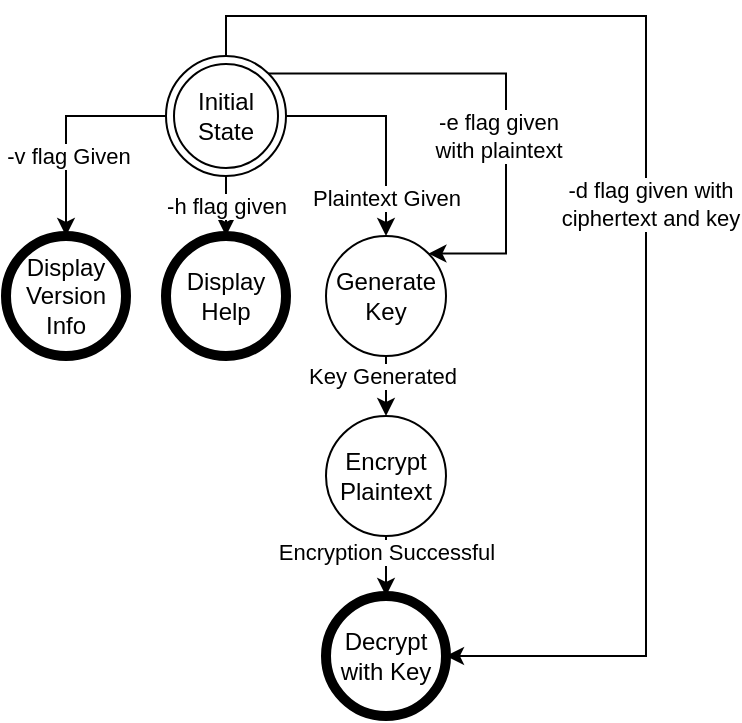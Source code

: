 <mxfile version="23.1.1" type="github">
  <diagram name="Page-1" id="T7GS9e-MAmhOvYaAIdx9">
    <mxGraphModel dx="1050" dy="566" grid="1" gridSize="10" guides="1" tooltips="1" connect="1" arrows="1" fold="1" page="1" pageScale="1" pageWidth="850" pageHeight="1100" math="0" shadow="0">
      <root>
        <mxCell id="0" />
        <mxCell id="1" parent="0" />
        <mxCell id="hBghHgQB8Flk1IXm0OA1-16" style="edgeStyle=orthogonalEdgeStyle;rounded=0;orthogonalLoop=1;jettySize=auto;html=1;exitX=0.5;exitY=1;exitDx=0;exitDy=0;entryX=0.5;entryY=0;entryDx=0;entryDy=0;" edge="1" parent="1" source="hBghHgQB8Flk1IXm0OA1-2" target="hBghHgQB8Flk1IXm0OA1-15">
          <mxGeometry relative="1" as="geometry" />
        </mxCell>
        <mxCell id="hBghHgQB8Flk1IXm0OA1-17" value="-h flag given" style="edgeLabel;html=1;align=center;verticalAlign=middle;resizable=0;points=[];" vertex="1" connectable="0" parent="hBghHgQB8Flk1IXm0OA1-16">
          <mxGeometry relative="1" as="geometry">
            <mxPoint as="offset" />
          </mxGeometry>
        </mxCell>
        <mxCell id="hBghHgQB8Flk1IXm0OA1-19" style="edgeStyle=orthogonalEdgeStyle;rounded=0;orthogonalLoop=1;jettySize=auto;html=1;exitX=0;exitY=0.5;exitDx=0;exitDy=0;entryX=0.5;entryY=0;entryDx=0;entryDy=0;" edge="1" parent="1" source="hBghHgQB8Flk1IXm0OA1-2" target="hBghHgQB8Flk1IXm0OA1-18">
          <mxGeometry relative="1" as="geometry" />
        </mxCell>
        <mxCell id="hBghHgQB8Flk1IXm0OA1-20" value="-v flag Given" style="edgeLabel;html=1;align=center;verticalAlign=middle;resizable=0;points=[];" vertex="1" connectable="0" parent="hBghHgQB8Flk1IXm0OA1-19">
          <mxGeometry x="0.273" y="1" relative="1" as="geometry">
            <mxPoint as="offset" />
          </mxGeometry>
        </mxCell>
        <mxCell id="hBghHgQB8Flk1IXm0OA1-21" style="edgeStyle=orthogonalEdgeStyle;rounded=0;orthogonalLoop=1;jettySize=auto;html=1;exitX=1;exitY=0;exitDx=0;exitDy=0;entryX=1;entryY=0;entryDx=0;entryDy=0;" edge="1" parent="1" source="hBghHgQB8Flk1IXm0OA1-2" target="hBghHgQB8Flk1IXm0OA1-3">
          <mxGeometry relative="1" as="geometry">
            <Array as="points">
              <mxPoint x="480" y="119" />
              <mxPoint x="480" y="209" />
            </Array>
          </mxGeometry>
        </mxCell>
        <mxCell id="hBghHgQB8Flk1IXm0OA1-22" value="-e flag given&lt;br&gt;with plaintext" style="edgeLabel;html=1;align=center;verticalAlign=middle;resizable=0;points=[];" vertex="1" connectable="0" parent="hBghHgQB8Flk1IXm0OA1-21">
          <mxGeometry x="0.099" y="-4" relative="1" as="geometry">
            <mxPoint y="14" as="offset" />
          </mxGeometry>
        </mxCell>
        <mxCell id="hBghHgQB8Flk1IXm0OA1-23" style="edgeStyle=orthogonalEdgeStyle;rounded=0;orthogonalLoop=1;jettySize=auto;html=1;exitX=0.5;exitY=0;exitDx=0;exitDy=0;entryX=1;entryY=0.5;entryDx=0;entryDy=0;" edge="1" parent="1" source="hBghHgQB8Flk1IXm0OA1-2" target="hBghHgQB8Flk1IXm0OA1-11">
          <mxGeometry relative="1" as="geometry">
            <Array as="points">
              <mxPoint x="340" y="90" />
              <mxPoint x="550" y="90" />
              <mxPoint x="550" y="410" />
            </Array>
          </mxGeometry>
        </mxCell>
        <mxCell id="hBghHgQB8Flk1IXm0OA1-24" value="-d flag given with &lt;br&gt;ciphertext and key" style="edgeLabel;html=1;align=center;verticalAlign=middle;resizable=0;points=[];" vertex="1" connectable="0" parent="hBghHgQB8Flk1IXm0OA1-23">
          <mxGeometry x="-0.003" y="2" relative="1" as="geometry">
            <mxPoint as="offset" />
          </mxGeometry>
        </mxCell>
        <mxCell id="hBghHgQB8Flk1IXm0OA1-2" value="Initial State" style="ellipse;shape=doubleEllipse;html=1;dashed=0;whiteSpace=wrap;aspect=fixed;" vertex="1" parent="1">
          <mxGeometry x="310" y="110" width="60" height="60" as="geometry" />
        </mxCell>
        <mxCell id="hBghHgQB8Flk1IXm0OA1-7" style="edgeStyle=orthogonalEdgeStyle;rounded=0;orthogonalLoop=1;jettySize=auto;html=1;exitX=0.5;exitY=1;exitDx=0;exitDy=0;entryX=0.5;entryY=0;entryDx=0;entryDy=0;" edge="1" parent="1" source="hBghHgQB8Flk1IXm0OA1-3" target="hBghHgQB8Flk1IXm0OA1-4">
          <mxGeometry relative="1" as="geometry" />
        </mxCell>
        <mxCell id="hBghHgQB8Flk1IXm0OA1-9" value="Key Generated" style="edgeLabel;html=1;align=center;verticalAlign=middle;resizable=0;points=[];" vertex="1" connectable="0" parent="hBghHgQB8Flk1IXm0OA1-7">
          <mxGeometry x="-0.333" y="-2" relative="1" as="geometry">
            <mxPoint as="offset" />
          </mxGeometry>
        </mxCell>
        <mxCell id="hBghHgQB8Flk1IXm0OA1-3" value="Generate Key" style="shape=ellipse;html=1;dashed=0;whiteSpace=wrap;aspect=fixed;perimeter=ellipsePerimeter;" vertex="1" parent="1">
          <mxGeometry x="390" y="200" width="60" height="60" as="geometry" />
        </mxCell>
        <mxCell id="hBghHgQB8Flk1IXm0OA1-12" style="edgeStyle=orthogonalEdgeStyle;rounded=0;orthogonalLoop=1;jettySize=auto;html=1;exitX=0.5;exitY=1;exitDx=0;exitDy=0;entryX=0.5;entryY=0;entryDx=0;entryDy=0;" edge="1" parent="1" source="hBghHgQB8Flk1IXm0OA1-4" target="hBghHgQB8Flk1IXm0OA1-11">
          <mxGeometry relative="1" as="geometry" />
        </mxCell>
        <mxCell id="hBghHgQB8Flk1IXm0OA1-13" value="Encryption Successful" style="edgeLabel;html=1;align=center;verticalAlign=middle;resizable=0;points=[];" vertex="1" connectable="0" parent="hBghHgQB8Flk1IXm0OA1-12">
          <mxGeometry x="-0.467" relative="1" as="geometry">
            <mxPoint as="offset" />
          </mxGeometry>
        </mxCell>
        <mxCell id="hBghHgQB8Flk1IXm0OA1-4" value="Encrypt Plaintext" style="shape=ellipse;html=1;dashed=0;whiteSpace=wrap;aspect=fixed;perimeter=ellipsePerimeter;" vertex="1" parent="1">
          <mxGeometry x="390" y="290" width="60" height="60" as="geometry" />
        </mxCell>
        <mxCell id="hBghHgQB8Flk1IXm0OA1-5" style="edgeStyle=orthogonalEdgeStyle;rounded=0;orthogonalLoop=1;jettySize=auto;html=1;exitX=1;exitY=0.5;exitDx=0;exitDy=0;" edge="1" parent="1" source="hBghHgQB8Flk1IXm0OA1-2" target="hBghHgQB8Flk1IXm0OA1-3">
          <mxGeometry relative="1" as="geometry">
            <mxPoint x="420" y="190" as="targetPoint" />
          </mxGeometry>
        </mxCell>
        <mxCell id="hBghHgQB8Flk1IXm0OA1-6" value="Plaintext Given" style="edgeLabel;html=1;align=center;verticalAlign=middle;resizable=0;points=[];" vertex="1" connectable="0" parent="hBghHgQB8Flk1IXm0OA1-5">
          <mxGeometry x="-0.028" relative="1" as="geometry">
            <mxPoint y="37" as="offset" />
          </mxGeometry>
        </mxCell>
        <mxCell id="hBghHgQB8Flk1IXm0OA1-11" value="Decrypt with Key" style="shape=ellipse;html=1;dashed=0;whiteSpace=wrap;aspect=fixed;strokeWidth=5;perimeter=ellipsePerimeter;" vertex="1" parent="1">
          <mxGeometry x="390" y="380" width="60" height="60" as="geometry" />
        </mxCell>
        <mxCell id="hBghHgQB8Flk1IXm0OA1-15" value="Display Help" style="shape=ellipse;html=1;dashed=0;whiteSpace=wrap;aspect=fixed;strokeWidth=5;perimeter=ellipsePerimeter;" vertex="1" parent="1">
          <mxGeometry x="310" y="200" width="60" height="60" as="geometry" />
        </mxCell>
        <mxCell id="hBghHgQB8Flk1IXm0OA1-18" value="Display Version Info" style="shape=ellipse;html=1;dashed=0;whiteSpace=wrap;aspect=fixed;strokeWidth=5;perimeter=ellipsePerimeter;" vertex="1" parent="1">
          <mxGeometry x="230" y="200" width="60" height="60" as="geometry" />
        </mxCell>
      </root>
    </mxGraphModel>
  </diagram>
</mxfile>
